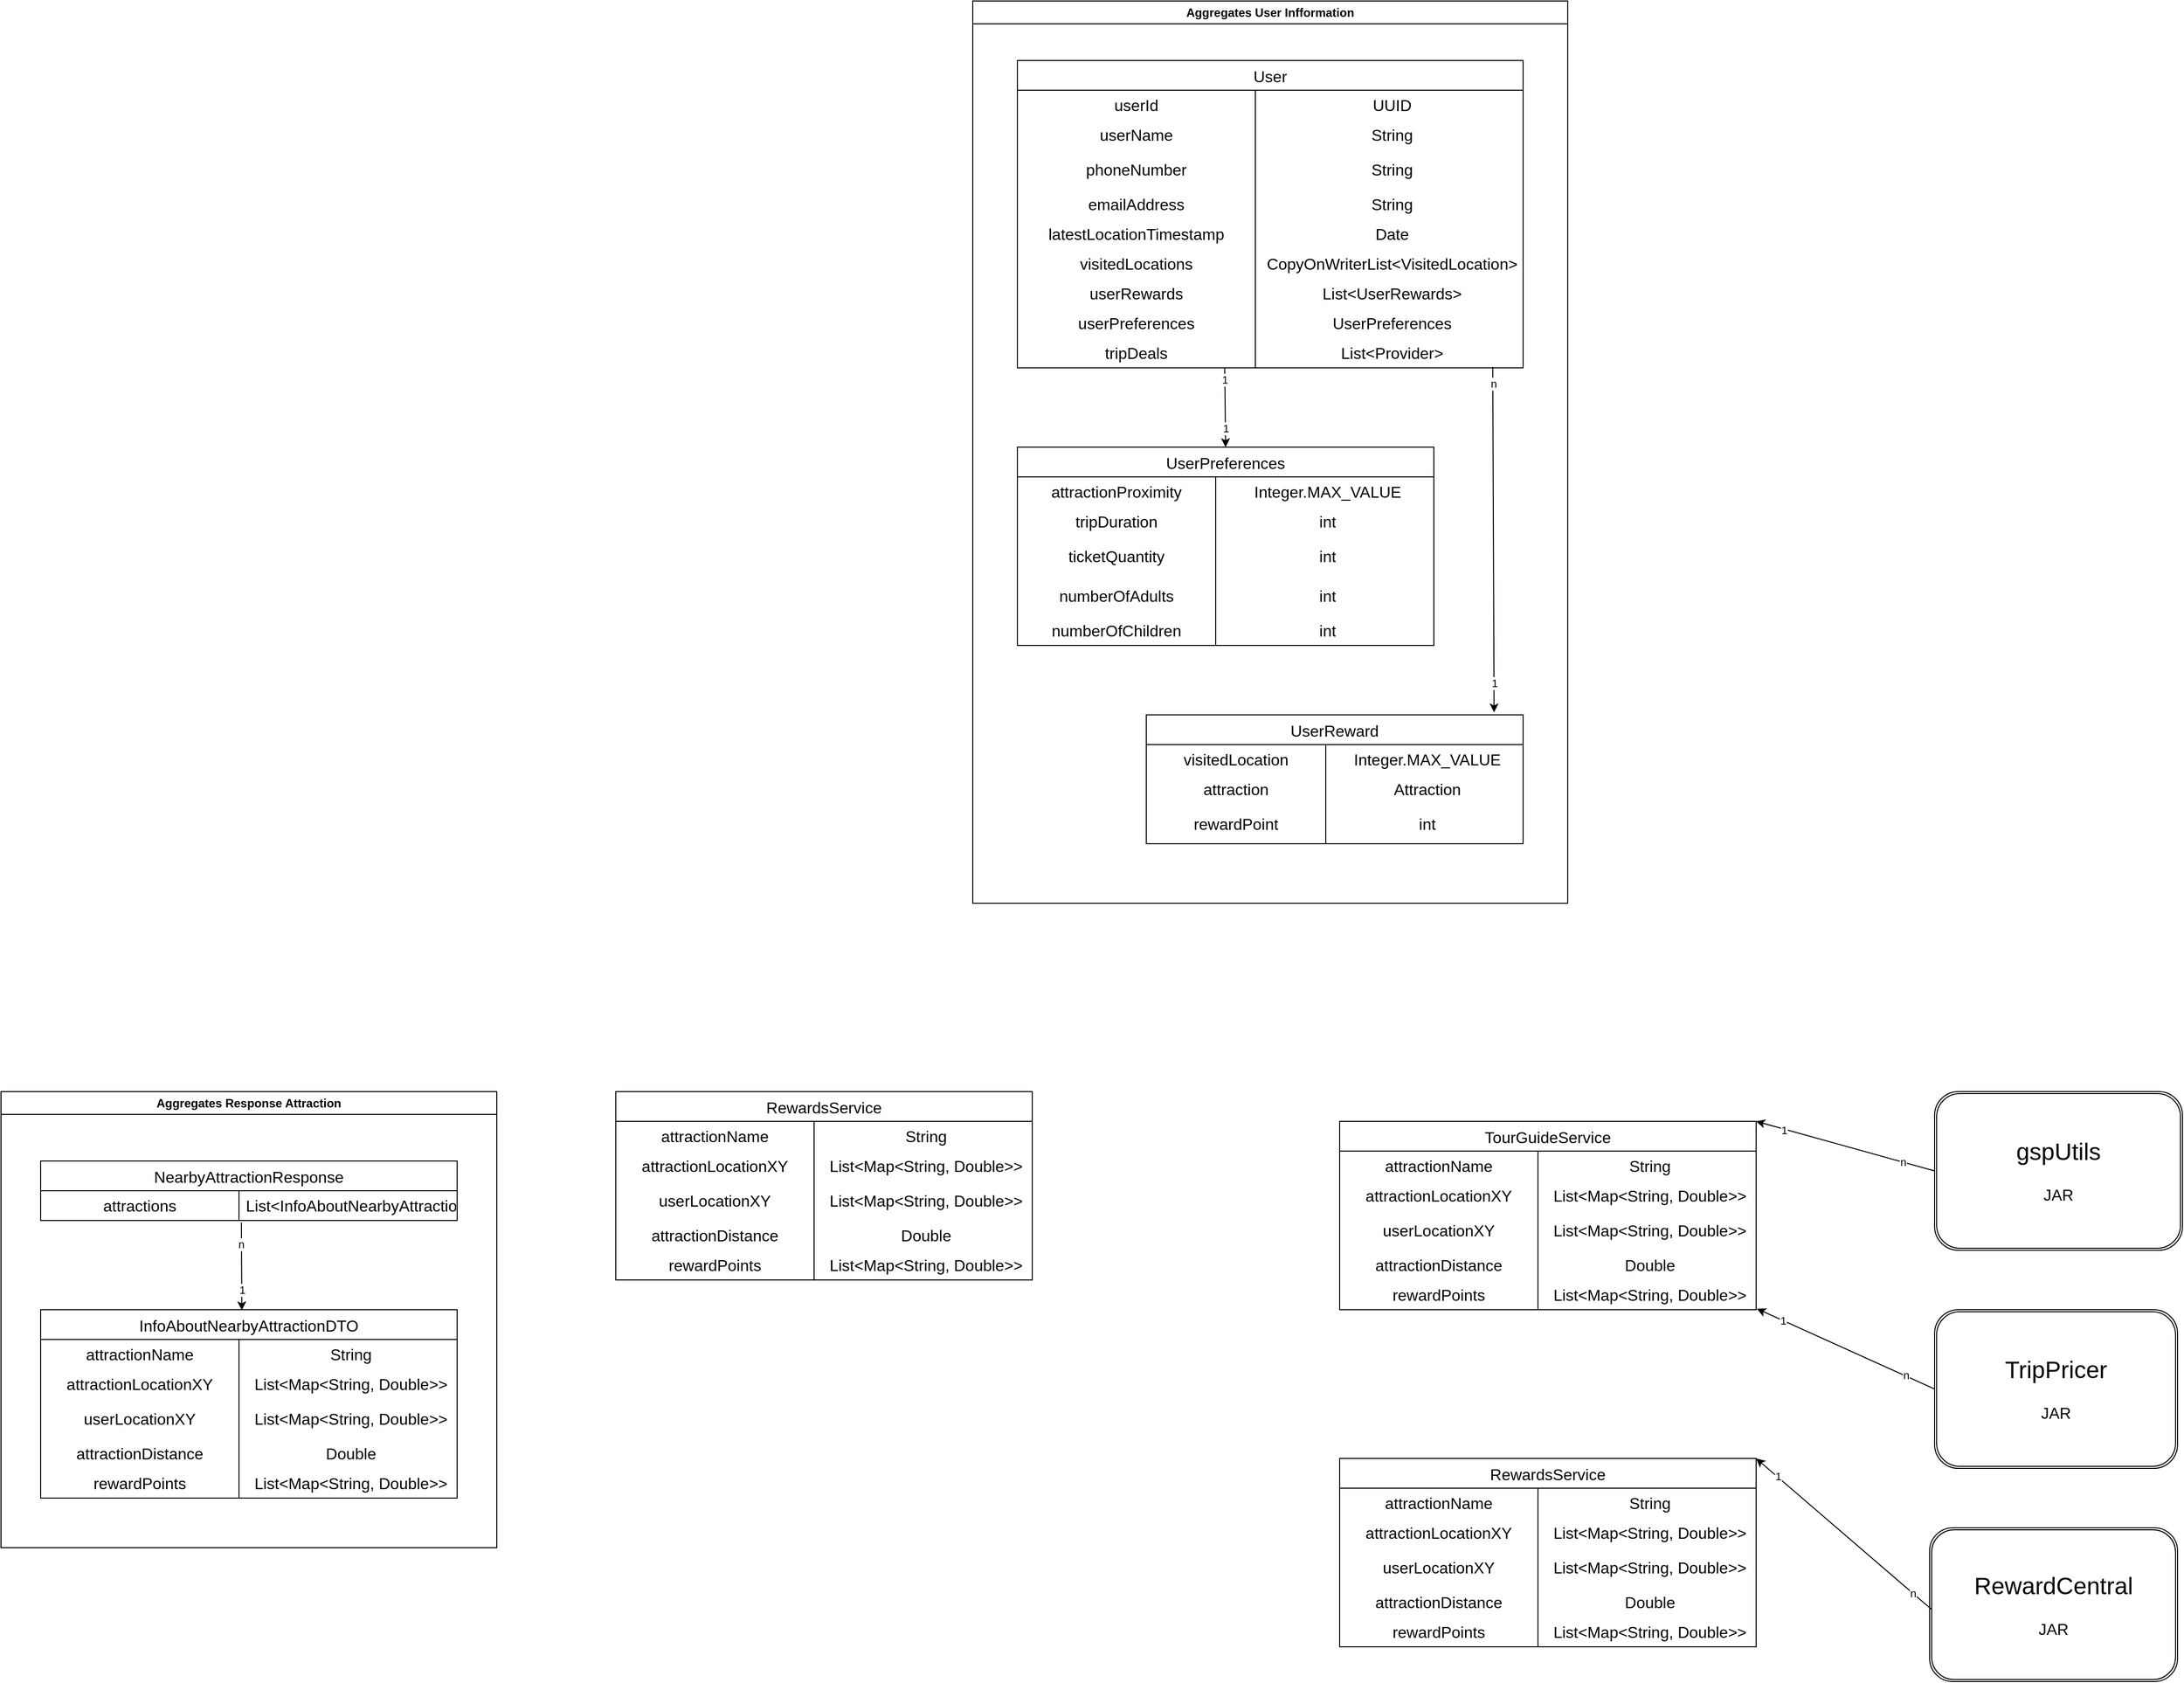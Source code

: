 <mxfile version="24.7.7">
  <diagram id="C5RBs43oDa-KdzZeNtuy" name="Page-1">
    <mxGraphModel dx="4522" dy="2713" grid="1" gridSize="10" guides="1" tooltips="1" connect="1" arrows="1" fold="1" page="1" pageScale="1" pageWidth="827" pageHeight="1169" math="0" shadow="0">
      <root>
        <mxCell id="WIyWlLk6GJQsqaUBKTNV-0" />
        <mxCell id="WIyWlLk6GJQsqaUBKTNV-1" parent="WIyWlLk6GJQsqaUBKTNV-0" />
        <mxCell id="QJFQcxRGC76zZ0UjXDR9-47" value="TourGuideService" style="shape=table;startSize=30;container=1;collapsible=0;childLayout=tableLayout;fixedRows=1;rowLines=0;fontStyle=0;strokeColor=default;fontSize=16;" vertex="1" parent="WIyWlLk6GJQsqaUBKTNV-1">
          <mxGeometry x="-120" y="480" width="420" height="190" as="geometry" />
        </mxCell>
        <mxCell id="QJFQcxRGC76zZ0UjXDR9-48" value="" style="shape=tableRow;horizontal=0;startSize=0;swimlaneHead=0;swimlaneBody=0;top=0;left=0;bottom=0;right=0;collapsible=0;dropTarget=0;fillColor=none;points=[[0,0.5],[1,0.5]];portConstraint=eastwest;strokeColor=inherit;fontSize=16;" vertex="1" parent="QJFQcxRGC76zZ0UjXDR9-47">
          <mxGeometry y="30" width="420" height="30" as="geometry" />
        </mxCell>
        <mxCell id="QJFQcxRGC76zZ0UjXDR9-49" value="attractionName" style="shape=partialRectangle;html=1;whiteSpace=wrap;connectable=0;fillColor=none;top=0;left=0;bottom=0;right=0;overflow=hidden;pointerEvents=1;strokeColor=inherit;fontSize=16;" vertex="1" parent="QJFQcxRGC76zZ0UjXDR9-48">
          <mxGeometry width="200" height="30" as="geometry">
            <mxRectangle width="200" height="30" as="alternateBounds" />
          </mxGeometry>
        </mxCell>
        <mxCell id="QJFQcxRGC76zZ0UjXDR9-50" value="String" style="shape=partialRectangle;html=1;whiteSpace=wrap;connectable=0;fillColor=none;top=0;left=0;bottom=0;right=0;align=center;spacingLeft=6;overflow=hidden;strokeColor=inherit;fontSize=16;" vertex="1" parent="QJFQcxRGC76zZ0UjXDR9-48">
          <mxGeometry x="200" width="220" height="30" as="geometry">
            <mxRectangle width="220" height="30" as="alternateBounds" />
          </mxGeometry>
        </mxCell>
        <mxCell id="QJFQcxRGC76zZ0UjXDR9-51" value="" style="shape=tableRow;horizontal=0;startSize=0;swimlaneHead=0;swimlaneBody=0;top=0;left=0;bottom=0;right=0;collapsible=0;dropTarget=0;fillColor=none;points=[[0,0.5],[1,0.5]];portConstraint=eastwest;strokeColor=inherit;fontSize=16;" vertex="1" parent="QJFQcxRGC76zZ0UjXDR9-47">
          <mxGeometry y="60" width="420" height="30" as="geometry" />
        </mxCell>
        <mxCell id="QJFQcxRGC76zZ0UjXDR9-52" value="attractionLocationXY" style="shape=partialRectangle;html=1;whiteSpace=wrap;connectable=0;fillColor=none;top=0;left=0;bottom=0;right=0;overflow=hidden;strokeColor=inherit;fontSize=16;" vertex="1" parent="QJFQcxRGC76zZ0UjXDR9-51">
          <mxGeometry width="200" height="30" as="geometry">
            <mxRectangle width="200" height="30" as="alternateBounds" />
          </mxGeometry>
        </mxCell>
        <mxCell id="QJFQcxRGC76zZ0UjXDR9-53" value="List&amp;lt;Map&amp;lt;String, Double&amp;gt;&amp;gt;" style="shape=partialRectangle;html=1;whiteSpace=wrap;connectable=0;fillColor=none;top=0;left=0;bottom=0;right=0;align=center;spacingLeft=6;overflow=hidden;strokeColor=inherit;fontSize=16;" vertex="1" parent="QJFQcxRGC76zZ0UjXDR9-51">
          <mxGeometry x="200" width="220" height="30" as="geometry">
            <mxRectangle width="220" height="30" as="alternateBounds" />
          </mxGeometry>
        </mxCell>
        <mxCell id="QJFQcxRGC76zZ0UjXDR9-54" value="" style="shape=tableRow;horizontal=0;startSize=0;swimlaneHead=0;swimlaneBody=0;top=0;left=0;bottom=0;right=0;collapsible=0;dropTarget=0;fillColor=none;points=[[0,0.5],[1,0.5]];portConstraint=eastwest;strokeColor=inherit;fontSize=16;" vertex="1" parent="QJFQcxRGC76zZ0UjXDR9-47">
          <mxGeometry y="90" width="420" height="40" as="geometry" />
        </mxCell>
        <mxCell id="QJFQcxRGC76zZ0UjXDR9-55" value="userLocationXY" style="shape=partialRectangle;html=1;whiteSpace=wrap;connectable=0;fillColor=none;top=0;left=0;bottom=0;right=0;overflow=hidden;strokeColor=inherit;fontSize=16;" vertex="1" parent="QJFQcxRGC76zZ0UjXDR9-54">
          <mxGeometry width="200" height="40" as="geometry">
            <mxRectangle width="200" height="40" as="alternateBounds" />
          </mxGeometry>
        </mxCell>
        <mxCell id="QJFQcxRGC76zZ0UjXDR9-56" value="List&amp;lt;Map&amp;lt;String, Double&amp;gt;&amp;gt;" style="shape=partialRectangle;html=1;whiteSpace=wrap;connectable=0;fillColor=none;top=0;left=0;bottom=0;right=0;align=center;spacingLeft=6;overflow=hidden;strokeColor=inherit;fontSize=16;" vertex="1" parent="QJFQcxRGC76zZ0UjXDR9-54">
          <mxGeometry x="200" width="220" height="40" as="geometry">
            <mxRectangle width="220" height="40" as="alternateBounds" />
          </mxGeometry>
        </mxCell>
        <mxCell id="QJFQcxRGC76zZ0UjXDR9-57" value="" style="shape=tableRow;horizontal=0;startSize=0;swimlaneHead=0;swimlaneBody=0;top=0;left=0;bottom=0;right=0;collapsible=0;dropTarget=0;fillColor=none;points=[[0,0.5],[1,0.5]];portConstraint=eastwest;strokeColor=inherit;fontSize=16;" vertex="1" parent="QJFQcxRGC76zZ0UjXDR9-47">
          <mxGeometry y="130" width="420" height="30" as="geometry" />
        </mxCell>
        <mxCell id="QJFQcxRGC76zZ0UjXDR9-58" value="attractionDistance" style="shape=partialRectangle;html=1;whiteSpace=wrap;connectable=0;fillColor=none;top=0;left=0;bottom=0;right=0;overflow=hidden;strokeColor=inherit;fontSize=16;" vertex="1" parent="QJFQcxRGC76zZ0UjXDR9-57">
          <mxGeometry width="200" height="30" as="geometry">
            <mxRectangle width="200" height="30" as="alternateBounds" />
          </mxGeometry>
        </mxCell>
        <mxCell id="QJFQcxRGC76zZ0UjXDR9-59" value="Double" style="shape=partialRectangle;html=1;whiteSpace=wrap;connectable=0;fillColor=none;top=0;left=0;bottom=0;right=0;align=center;spacingLeft=6;overflow=hidden;strokeColor=inherit;fontSize=16;" vertex="1" parent="QJFQcxRGC76zZ0UjXDR9-57">
          <mxGeometry x="200" width="220" height="30" as="geometry">
            <mxRectangle width="220" height="30" as="alternateBounds" />
          </mxGeometry>
        </mxCell>
        <mxCell id="QJFQcxRGC76zZ0UjXDR9-60" value="" style="shape=tableRow;horizontal=0;startSize=0;swimlaneHead=0;swimlaneBody=0;top=0;left=0;bottom=0;right=0;collapsible=0;dropTarget=0;fillColor=none;points=[[0,0.5],[1,0.5]];portConstraint=eastwest;strokeColor=inherit;fontSize=16;" vertex="1" parent="QJFQcxRGC76zZ0UjXDR9-47">
          <mxGeometry y="160" width="420" height="30" as="geometry" />
        </mxCell>
        <mxCell id="QJFQcxRGC76zZ0UjXDR9-61" value="rewardPoints" style="shape=partialRectangle;html=1;whiteSpace=wrap;connectable=0;fillColor=none;top=0;left=0;bottom=0;right=0;overflow=hidden;strokeColor=inherit;fontSize=16;" vertex="1" parent="QJFQcxRGC76zZ0UjXDR9-60">
          <mxGeometry width="200" height="30" as="geometry">
            <mxRectangle width="200" height="30" as="alternateBounds" />
          </mxGeometry>
        </mxCell>
        <mxCell id="QJFQcxRGC76zZ0UjXDR9-62" value="List&amp;lt;Map&amp;lt;String, Double&amp;gt;&amp;gt;" style="shape=partialRectangle;html=1;whiteSpace=wrap;connectable=0;fillColor=none;top=0;left=0;bottom=0;right=0;align=center;spacingLeft=6;overflow=hidden;strokeColor=inherit;fontSize=16;" vertex="1" parent="QJFQcxRGC76zZ0UjXDR9-60">
          <mxGeometry x="200" width="220" height="30" as="geometry">
            <mxRectangle width="220" height="30" as="alternateBounds" />
          </mxGeometry>
        </mxCell>
        <mxCell id="QJFQcxRGC76zZ0UjXDR9-117" value="&lt;font style=&quot;font-size: 24px;&quot;&gt;gspUtils&lt;/font&gt;&lt;div&gt;&lt;font size=&quot;3&quot;&gt;&lt;br&gt;&lt;/font&gt;&lt;/div&gt;&lt;div&gt;&lt;font size=&quot;3&quot;&gt;JAR&lt;/font&gt;&lt;/div&gt;" style="shape=ext;double=1;rounded=1;whiteSpace=wrap;html=1;" vertex="1" parent="WIyWlLk6GJQsqaUBKTNV-1">
          <mxGeometry x="480" y="450" width="250" height="160" as="geometry" />
        </mxCell>
        <mxCell id="QJFQcxRGC76zZ0UjXDR9-118" value="&lt;font style=&quot;font-size: 24px;&quot;&gt;RewardCentral&lt;/font&gt;&lt;div&gt;&lt;font size=&quot;3&quot;&gt;&lt;br&gt;&lt;/font&gt;&lt;/div&gt;&lt;div&gt;&lt;font size=&quot;3&quot;&gt;JAR&lt;/font&gt;&lt;/div&gt;" style="shape=ext;double=1;rounded=1;whiteSpace=wrap;html=1;" vertex="1" parent="WIyWlLk6GJQsqaUBKTNV-1">
          <mxGeometry x="475" y="890" width="250" height="155" as="geometry" />
        </mxCell>
        <mxCell id="QJFQcxRGC76zZ0UjXDR9-119" value="&lt;font style=&quot;font-size: 24px;&quot;&gt;TripPricer&lt;/font&gt;&lt;div&gt;&lt;font size=&quot;3&quot;&gt;&lt;br&gt;&lt;/font&gt;&lt;/div&gt;&lt;div&gt;&lt;font size=&quot;3&quot;&gt;JAR&lt;/font&gt;&lt;/div&gt;" style="shape=ext;double=1;rounded=1;whiteSpace=wrap;html=1;" vertex="1" parent="WIyWlLk6GJQsqaUBKTNV-1">
          <mxGeometry x="480" y="670" width="245" height="160" as="geometry" />
        </mxCell>
        <mxCell id="QJFQcxRGC76zZ0UjXDR9-120" value="RewardsService" style="shape=table;startSize=30;container=1;collapsible=0;childLayout=tableLayout;fixedRows=1;rowLines=0;fontStyle=0;strokeColor=default;fontSize=16;" vertex="1" parent="WIyWlLk6GJQsqaUBKTNV-1">
          <mxGeometry x="-120" y="820" width="420" height="190" as="geometry" />
        </mxCell>
        <mxCell id="QJFQcxRGC76zZ0UjXDR9-121" value="" style="shape=tableRow;horizontal=0;startSize=0;swimlaneHead=0;swimlaneBody=0;top=0;left=0;bottom=0;right=0;collapsible=0;dropTarget=0;fillColor=none;points=[[0,0.5],[1,0.5]];portConstraint=eastwest;strokeColor=inherit;fontSize=16;" vertex="1" parent="QJFQcxRGC76zZ0UjXDR9-120">
          <mxGeometry y="30" width="420" height="30" as="geometry" />
        </mxCell>
        <mxCell id="QJFQcxRGC76zZ0UjXDR9-122" value="attractionName" style="shape=partialRectangle;html=1;whiteSpace=wrap;connectable=0;fillColor=none;top=0;left=0;bottom=0;right=0;overflow=hidden;pointerEvents=1;strokeColor=inherit;fontSize=16;" vertex="1" parent="QJFQcxRGC76zZ0UjXDR9-121">
          <mxGeometry width="200" height="30" as="geometry">
            <mxRectangle width="200" height="30" as="alternateBounds" />
          </mxGeometry>
        </mxCell>
        <mxCell id="QJFQcxRGC76zZ0UjXDR9-123" value="String" style="shape=partialRectangle;html=1;whiteSpace=wrap;connectable=0;fillColor=none;top=0;left=0;bottom=0;right=0;align=center;spacingLeft=6;overflow=hidden;strokeColor=inherit;fontSize=16;" vertex="1" parent="QJFQcxRGC76zZ0UjXDR9-121">
          <mxGeometry x="200" width="220" height="30" as="geometry">
            <mxRectangle width="220" height="30" as="alternateBounds" />
          </mxGeometry>
        </mxCell>
        <mxCell id="QJFQcxRGC76zZ0UjXDR9-124" value="" style="shape=tableRow;horizontal=0;startSize=0;swimlaneHead=0;swimlaneBody=0;top=0;left=0;bottom=0;right=0;collapsible=0;dropTarget=0;fillColor=none;points=[[0,0.5],[1,0.5]];portConstraint=eastwest;strokeColor=inherit;fontSize=16;" vertex="1" parent="QJFQcxRGC76zZ0UjXDR9-120">
          <mxGeometry y="60" width="420" height="30" as="geometry" />
        </mxCell>
        <mxCell id="QJFQcxRGC76zZ0UjXDR9-125" value="attractionLocationXY" style="shape=partialRectangle;html=1;whiteSpace=wrap;connectable=0;fillColor=none;top=0;left=0;bottom=0;right=0;overflow=hidden;strokeColor=inherit;fontSize=16;" vertex="1" parent="QJFQcxRGC76zZ0UjXDR9-124">
          <mxGeometry width="200" height="30" as="geometry">
            <mxRectangle width="200" height="30" as="alternateBounds" />
          </mxGeometry>
        </mxCell>
        <mxCell id="QJFQcxRGC76zZ0UjXDR9-126" value="List&amp;lt;Map&amp;lt;String, Double&amp;gt;&amp;gt;" style="shape=partialRectangle;html=1;whiteSpace=wrap;connectable=0;fillColor=none;top=0;left=0;bottom=0;right=0;align=center;spacingLeft=6;overflow=hidden;strokeColor=inherit;fontSize=16;" vertex="1" parent="QJFQcxRGC76zZ0UjXDR9-124">
          <mxGeometry x="200" width="220" height="30" as="geometry">
            <mxRectangle width="220" height="30" as="alternateBounds" />
          </mxGeometry>
        </mxCell>
        <mxCell id="QJFQcxRGC76zZ0UjXDR9-127" value="" style="shape=tableRow;horizontal=0;startSize=0;swimlaneHead=0;swimlaneBody=0;top=0;left=0;bottom=0;right=0;collapsible=0;dropTarget=0;fillColor=none;points=[[0,0.5],[1,0.5]];portConstraint=eastwest;strokeColor=inherit;fontSize=16;" vertex="1" parent="QJFQcxRGC76zZ0UjXDR9-120">
          <mxGeometry y="90" width="420" height="40" as="geometry" />
        </mxCell>
        <mxCell id="QJFQcxRGC76zZ0UjXDR9-128" value="userLocationXY" style="shape=partialRectangle;html=1;whiteSpace=wrap;connectable=0;fillColor=none;top=0;left=0;bottom=0;right=0;overflow=hidden;strokeColor=inherit;fontSize=16;" vertex="1" parent="QJFQcxRGC76zZ0UjXDR9-127">
          <mxGeometry width="200" height="40" as="geometry">
            <mxRectangle width="200" height="40" as="alternateBounds" />
          </mxGeometry>
        </mxCell>
        <mxCell id="QJFQcxRGC76zZ0UjXDR9-129" value="List&amp;lt;Map&amp;lt;String, Double&amp;gt;&amp;gt;" style="shape=partialRectangle;html=1;whiteSpace=wrap;connectable=0;fillColor=none;top=0;left=0;bottom=0;right=0;align=center;spacingLeft=6;overflow=hidden;strokeColor=inherit;fontSize=16;" vertex="1" parent="QJFQcxRGC76zZ0UjXDR9-127">
          <mxGeometry x="200" width="220" height="40" as="geometry">
            <mxRectangle width="220" height="40" as="alternateBounds" />
          </mxGeometry>
        </mxCell>
        <mxCell id="QJFQcxRGC76zZ0UjXDR9-130" value="" style="shape=tableRow;horizontal=0;startSize=0;swimlaneHead=0;swimlaneBody=0;top=0;left=0;bottom=0;right=0;collapsible=0;dropTarget=0;fillColor=none;points=[[0,0.5],[1,0.5]];portConstraint=eastwest;strokeColor=inherit;fontSize=16;" vertex="1" parent="QJFQcxRGC76zZ0UjXDR9-120">
          <mxGeometry y="130" width="420" height="30" as="geometry" />
        </mxCell>
        <mxCell id="QJFQcxRGC76zZ0UjXDR9-131" value="attractionDistance" style="shape=partialRectangle;html=1;whiteSpace=wrap;connectable=0;fillColor=none;top=0;left=0;bottom=0;right=0;overflow=hidden;strokeColor=inherit;fontSize=16;" vertex="1" parent="QJFQcxRGC76zZ0UjXDR9-130">
          <mxGeometry width="200" height="30" as="geometry">
            <mxRectangle width="200" height="30" as="alternateBounds" />
          </mxGeometry>
        </mxCell>
        <mxCell id="QJFQcxRGC76zZ0UjXDR9-132" value="Double" style="shape=partialRectangle;html=1;whiteSpace=wrap;connectable=0;fillColor=none;top=0;left=0;bottom=0;right=0;align=center;spacingLeft=6;overflow=hidden;strokeColor=inherit;fontSize=16;" vertex="1" parent="QJFQcxRGC76zZ0UjXDR9-130">
          <mxGeometry x="200" width="220" height="30" as="geometry">
            <mxRectangle width="220" height="30" as="alternateBounds" />
          </mxGeometry>
        </mxCell>
        <mxCell id="QJFQcxRGC76zZ0UjXDR9-133" value="" style="shape=tableRow;horizontal=0;startSize=0;swimlaneHead=0;swimlaneBody=0;top=0;left=0;bottom=0;right=0;collapsible=0;dropTarget=0;fillColor=none;points=[[0,0.5],[1,0.5]];portConstraint=eastwest;strokeColor=inherit;fontSize=16;" vertex="1" parent="QJFQcxRGC76zZ0UjXDR9-120">
          <mxGeometry y="160" width="420" height="30" as="geometry" />
        </mxCell>
        <mxCell id="QJFQcxRGC76zZ0UjXDR9-134" value="rewardPoints" style="shape=partialRectangle;html=1;whiteSpace=wrap;connectable=0;fillColor=none;top=0;left=0;bottom=0;right=0;overflow=hidden;strokeColor=inherit;fontSize=16;" vertex="1" parent="QJFQcxRGC76zZ0UjXDR9-133">
          <mxGeometry width="200" height="30" as="geometry">
            <mxRectangle width="200" height="30" as="alternateBounds" />
          </mxGeometry>
        </mxCell>
        <mxCell id="QJFQcxRGC76zZ0UjXDR9-135" value="List&amp;lt;Map&amp;lt;String, Double&amp;gt;&amp;gt;" style="shape=partialRectangle;html=1;whiteSpace=wrap;connectable=0;fillColor=none;top=0;left=0;bottom=0;right=0;align=center;spacingLeft=6;overflow=hidden;strokeColor=inherit;fontSize=16;" vertex="1" parent="QJFQcxRGC76zZ0UjXDR9-133">
          <mxGeometry x="200" width="220" height="30" as="geometry">
            <mxRectangle width="220" height="30" as="alternateBounds" />
          </mxGeometry>
        </mxCell>
        <mxCell id="QJFQcxRGC76zZ0UjXDR9-139" value="" style="group;movable=1;resizable=1;rotatable=1;deletable=1;editable=1;locked=0;connectable=1;" vertex="1" connectable="0" parent="WIyWlLk6GJQsqaUBKTNV-1">
          <mxGeometry x="-1470" y="450" width="500" height="460" as="geometry" />
        </mxCell>
        <mxCell id="QJFQcxRGC76zZ0UjXDR9-5" value="InfoAboutNearbyAttractionDTO" style="shape=table;startSize=30;container=1;collapsible=0;childLayout=tableLayout;fixedRows=1;rowLines=0;fontStyle=0;strokeColor=default;fontSize=16;" vertex="1" parent="QJFQcxRGC76zZ0UjXDR9-139">
          <mxGeometry x="40" y="220" width="420" height="190" as="geometry" />
        </mxCell>
        <mxCell id="QJFQcxRGC76zZ0UjXDR9-6" value="" style="shape=tableRow;horizontal=0;startSize=0;swimlaneHead=0;swimlaneBody=0;top=0;left=0;bottom=0;right=0;collapsible=0;dropTarget=0;fillColor=none;points=[[0,0.5],[1,0.5]];portConstraint=eastwest;strokeColor=inherit;fontSize=16;" vertex="1" parent="QJFQcxRGC76zZ0UjXDR9-5">
          <mxGeometry y="30" width="420" height="30" as="geometry" />
        </mxCell>
        <mxCell id="QJFQcxRGC76zZ0UjXDR9-7" value="attractionName" style="shape=partialRectangle;html=1;whiteSpace=wrap;connectable=0;fillColor=none;top=0;left=0;bottom=0;right=0;overflow=hidden;pointerEvents=1;strokeColor=inherit;fontSize=16;" vertex="1" parent="QJFQcxRGC76zZ0UjXDR9-6">
          <mxGeometry width="200" height="30" as="geometry">
            <mxRectangle width="200" height="30" as="alternateBounds" />
          </mxGeometry>
        </mxCell>
        <mxCell id="QJFQcxRGC76zZ0UjXDR9-8" value="String" style="shape=partialRectangle;html=1;whiteSpace=wrap;connectable=0;fillColor=none;top=0;left=0;bottom=0;right=0;align=center;spacingLeft=6;overflow=hidden;strokeColor=inherit;fontSize=16;" vertex="1" parent="QJFQcxRGC76zZ0UjXDR9-6">
          <mxGeometry x="200" width="220" height="30" as="geometry">
            <mxRectangle width="220" height="30" as="alternateBounds" />
          </mxGeometry>
        </mxCell>
        <mxCell id="QJFQcxRGC76zZ0UjXDR9-9" value="" style="shape=tableRow;horizontal=0;startSize=0;swimlaneHead=0;swimlaneBody=0;top=0;left=0;bottom=0;right=0;collapsible=0;dropTarget=0;fillColor=none;points=[[0,0.5],[1,0.5]];portConstraint=eastwest;strokeColor=inherit;fontSize=16;" vertex="1" parent="QJFQcxRGC76zZ0UjXDR9-5">
          <mxGeometry y="60" width="420" height="30" as="geometry" />
        </mxCell>
        <mxCell id="QJFQcxRGC76zZ0UjXDR9-10" value="attractionLocationXY" style="shape=partialRectangle;html=1;whiteSpace=wrap;connectable=0;fillColor=none;top=0;left=0;bottom=0;right=0;overflow=hidden;strokeColor=inherit;fontSize=16;" vertex="1" parent="QJFQcxRGC76zZ0UjXDR9-9">
          <mxGeometry width="200" height="30" as="geometry">
            <mxRectangle width="200" height="30" as="alternateBounds" />
          </mxGeometry>
        </mxCell>
        <mxCell id="QJFQcxRGC76zZ0UjXDR9-11" value="List&amp;lt;Map&amp;lt;String, Double&amp;gt;&amp;gt;" style="shape=partialRectangle;html=1;whiteSpace=wrap;connectable=0;fillColor=none;top=0;left=0;bottom=0;right=0;align=center;spacingLeft=6;overflow=hidden;strokeColor=inherit;fontSize=16;" vertex="1" parent="QJFQcxRGC76zZ0UjXDR9-9">
          <mxGeometry x="200" width="220" height="30" as="geometry">
            <mxRectangle width="220" height="30" as="alternateBounds" />
          </mxGeometry>
        </mxCell>
        <mxCell id="QJFQcxRGC76zZ0UjXDR9-12" value="" style="shape=tableRow;horizontal=0;startSize=0;swimlaneHead=0;swimlaneBody=0;top=0;left=0;bottom=0;right=0;collapsible=0;dropTarget=0;fillColor=none;points=[[0,0.5],[1,0.5]];portConstraint=eastwest;strokeColor=inherit;fontSize=16;" vertex="1" parent="QJFQcxRGC76zZ0UjXDR9-5">
          <mxGeometry y="90" width="420" height="40" as="geometry" />
        </mxCell>
        <mxCell id="QJFQcxRGC76zZ0UjXDR9-13" value="userLocationXY" style="shape=partialRectangle;html=1;whiteSpace=wrap;connectable=0;fillColor=none;top=0;left=0;bottom=0;right=0;overflow=hidden;strokeColor=inherit;fontSize=16;" vertex="1" parent="QJFQcxRGC76zZ0UjXDR9-12">
          <mxGeometry width="200" height="40" as="geometry">
            <mxRectangle width="200" height="40" as="alternateBounds" />
          </mxGeometry>
        </mxCell>
        <mxCell id="QJFQcxRGC76zZ0UjXDR9-14" value="List&amp;lt;Map&amp;lt;String, Double&amp;gt;&amp;gt;" style="shape=partialRectangle;html=1;whiteSpace=wrap;connectable=0;fillColor=none;top=0;left=0;bottom=0;right=0;align=center;spacingLeft=6;overflow=hidden;strokeColor=inherit;fontSize=16;" vertex="1" parent="QJFQcxRGC76zZ0UjXDR9-12">
          <mxGeometry x="200" width="220" height="40" as="geometry">
            <mxRectangle width="220" height="40" as="alternateBounds" />
          </mxGeometry>
        </mxCell>
        <mxCell id="QJFQcxRGC76zZ0UjXDR9-18" value="" style="shape=tableRow;horizontal=0;startSize=0;swimlaneHead=0;swimlaneBody=0;top=0;left=0;bottom=0;right=0;collapsible=0;dropTarget=0;fillColor=none;points=[[0,0.5],[1,0.5]];portConstraint=eastwest;strokeColor=inherit;fontSize=16;" vertex="1" parent="QJFQcxRGC76zZ0UjXDR9-5">
          <mxGeometry y="130" width="420" height="30" as="geometry" />
        </mxCell>
        <mxCell id="QJFQcxRGC76zZ0UjXDR9-19" value="attractionDistance" style="shape=partialRectangle;html=1;whiteSpace=wrap;connectable=0;fillColor=none;top=0;left=0;bottom=0;right=0;overflow=hidden;strokeColor=inherit;fontSize=16;" vertex="1" parent="QJFQcxRGC76zZ0UjXDR9-18">
          <mxGeometry width="200" height="30" as="geometry">
            <mxRectangle width="200" height="30" as="alternateBounds" />
          </mxGeometry>
        </mxCell>
        <mxCell id="QJFQcxRGC76zZ0UjXDR9-20" value="Double" style="shape=partialRectangle;html=1;whiteSpace=wrap;connectable=0;fillColor=none;top=0;left=0;bottom=0;right=0;align=center;spacingLeft=6;overflow=hidden;strokeColor=inherit;fontSize=16;" vertex="1" parent="QJFQcxRGC76zZ0UjXDR9-18">
          <mxGeometry x="200" width="220" height="30" as="geometry">
            <mxRectangle width="220" height="30" as="alternateBounds" />
          </mxGeometry>
        </mxCell>
        <mxCell id="QJFQcxRGC76zZ0UjXDR9-21" value="" style="shape=tableRow;horizontal=0;startSize=0;swimlaneHead=0;swimlaneBody=0;top=0;left=0;bottom=0;right=0;collapsible=0;dropTarget=0;fillColor=none;points=[[0,0.5],[1,0.5]];portConstraint=eastwest;strokeColor=inherit;fontSize=16;" vertex="1" parent="QJFQcxRGC76zZ0UjXDR9-5">
          <mxGeometry y="160" width="420" height="30" as="geometry" />
        </mxCell>
        <mxCell id="QJFQcxRGC76zZ0UjXDR9-22" value="rewardPoints" style="shape=partialRectangle;html=1;whiteSpace=wrap;connectable=0;fillColor=none;top=0;left=0;bottom=0;right=0;overflow=hidden;strokeColor=inherit;fontSize=16;" vertex="1" parent="QJFQcxRGC76zZ0UjXDR9-21">
          <mxGeometry width="200" height="30" as="geometry">
            <mxRectangle width="200" height="30" as="alternateBounds" />
          </mxGeometry>
        </mxCell>
        <mxCell id="QJFQcxRGC76zZ0UjXDR9-23" value="List&amp;lt;Map&amp;lt;String, Double&amp;gt;&amp;gt;" style="shape=partialRectangle;html=1;whiteSpace=wrap;connectable=0;fillColor=none;top=0;left=0;bottom=0;right=0;align=center;spacingLeft=6;overflow=hidden;strokeColor=inherit;fontSize=16;" vertex="1" parent="QJFQcxRGC76zZ0UjXDR9-21">
          <mxGeometry x="200" width="220" height="30" as="geometry">
            <mxRectangle width="220" height="30" as="alternateBounds" />
          </mxGeometry>
        </mxCell>
        <mxCell id="QJFQcxRGC76zZ0UjXDR9-24" value="NearbyAttractionResponse" style="shape=table;startSize=30;container=1;collapsible=0;childLayout=tableLayout;fixedRows=1;rowLines=0;fontStyle=0;strokeColor=default;fontSize=16;" vertex="1" parent="QJFQcxRGC76zZ0UjXDR9-139">
          <mxGeometry x="40" y="70" width="420" height="60" as="geometry" />
        </mxCell>
        <mxCell id="QJFQcxRGC76zZ0UjXDR9-25" value="" style="shape=tableRow;horizontal=0;startSize=0;swimlaneHead=0;swimlaneBody=0;top=0;left=0;bottom=0;right=0;collapsible=0;dropTarget=0;fillColor=none;points=[[0,0.5],[1,0.5]];portConstraint=eastwest;strokeColor=inherit;fontSize=16;" vertex="1" parent="QJFQcxRGC76zZ0UjXDR9-24">
          <mxGeometry y="30" width="420" height="30" as="geometry" />
        </mxCell>
        <mxCell id="QJFQcxRGC76zZ0UjXDR9-26" value="attractions" style="shape=partialRectangle;html=1;whiteSpace=wrap;connectable=0;fillColor=none;top=0;left=0;bottom=0;right=0;overflow=hidden;pointerEvents=1;strokeColor=inherit;fontSize=16;" vertex="1" parent="QJFQcxRGC76zZ0UjXDR9-25">
          <mxGeometry width="200" height="30" as="geometry">
            <mxRectangle width="200" height="30" as="alternateBounds" />
          </mxGeometry>
        </mxCell>
        <mxCell id="QJFQcxRGC76zZ0UjXDR9-27" value="List&amp;lt;InfoAboutNearbyAttractionDTO" style="shape=partialRectangle;html=1;whiteSpace=wrap;connectable=0;fillColor=none;top=0;left=0;bottom=0;right=0;align=center;spacingLeft=6;overflow=hidden;strokeColor=inherit;fontSize=16;" vertex="1" parent="QJFQcxRGC76zZ0UjXDR9-25">
          <mxGeometry x="200" width="220" height="30" as="geometry">
            <mxRectangle width="220" height="30" as="alternateBounds" />
          </mxGeometry>
        </mxCell>
        <mxCell id="QJFQcxRGC76zZ0UjXDR9-138" value="Aggregates Response Attraction" style="swimlane;whiteSpace=wrap;html=1;movable=1;resizable=1;rotatable=1;deletable=1;editable=1;locked=0;connectable=1;" vertex="1" parent="QJFQcxRGC76zZ0UjXDR9-139">
          <mxGeometry width="500" height="460" as="geometry" />
        </mxCell>
        <mxCell id="QJFQcxRGC76zZ0UjXDR9-140" value="" style="endArrow=none;html=1;rounded=0;entryX=0.482;entryY=1.068;entryDx=0;entryDy=0;entryPerimeter=0;exitX=0.483;exitY=0.003;exitDx=0;exitDy=0;exitPerimeter=0;endFill=0;startArrow=classic;startFill=1;" edge="1" parent="QJFQcxRGC76zZ0UjXDR9-139" source="QJFQcxRGC76zZ0UjXDR9-5" target="QJFQcxRGC76zZ0UjXDR9-25">
          <mxGeometry width="50" height="50" relative="1" as="geometry">
            <mxPoint x="243" y="210" as="sourcePoint" />
            <mxPoint x="570" y="300" as="targetPoint" />
          </mxGeometry>
        </mxCell>
        <mxCell id="QJFQcxRGC76zZ0UjXDR9-141" value="1" style="edgeLabel;html=1;align=center;verticalAlign=middle;resizable=0;points=[];" vertex="1" connectable="0" parent="QJFQcxRGC76zZ0UjXDR9-140">
          <mxGeometry x="-0.626" relative="1" as="geometry">
            <mxPoint y="-4" as="offset" />
          </mxGeometry>
        </mxCell>
        <mxCell id="QJFQcxRGC76zZ0UjXDR9-142" value="n" style="edgeLabel;html=1;align=center;verticalAlign=middle;resizable=0;points=[];" vertex="1" connectable="0" parent="QJFQcxRGC76zZ0UjXDR9-140">
          <mxGeometry x="0.504" y="1" relative="1" as="geometry">
            <mxPoint as="offset" />
          </mxGeometry>
        </mxCell>
        <mxCell id="QJFQcxRGC76zZ0UjXDR9-234" value="" style="group" vertex="1" connectable="0" parent="WIyWlLk6GJQsqaUBKTNV-1">
          <mxGeometry x="-490" y="-650" width="600" height="910" as="geometry" />
        </mxCell>
        <mxCell id="QJFQcxRGC76zZ0UjXDR9-144" value="User" style="shape=table;startSize=30;container=1;collapsible=0;childLayout=tableLayout;fixedRows=1;rowLines=0;fontStyle=0;strokeColor=default;fontSize=16;" vertex="1" parent="QJFQcxRGC76zZ0UjXDR9-234">
          <mxGeometry x="45" y="60" width="510" height="310" as="geometry" />
        </mxCell>
        <mxCell id="QJFQcxRGC76zZ0UjXDR9-145" value="" style="shape=tableRow;horizontal=0;startSize=0;swimlaneHead=0;swimlaneBody=0;top=0;left=0;bottom=0;right=0;collapsible=0;dropTarget=0;fillColor=none;points=[[0,0.5],[1,0.5]];portConstraint=eastwest;strokeColor=inherit;fontSize=16;" vertex="1" parent="QJFQcxRGC76zZ0UjXDR9-144">
          <mxGeometry y="30" width="510" height="30" as="geometry" />
        </mxCell>
        <mxCell id="QJFQcxRGC76zZ0UjXDR9-146" value="userId" style="shape=partialRectangle;html=1;whiteSpace=wrap;connectable=0;fillColor=none;top=0;left=0;bottom=0;right=0;overflow=hidden;pointerEvents=1;strokeColor=inherit;fontSize=16;" vertex="1" parent="QJFQcxRGC76zZ0UjXDR9-145">
          <mxGeometry width="240" height="30" as="geometry">
            <mxRectangle width="240" height="30" as="alternateBounds" />
          </mxGeometry>
        </mxCell>
        <mxCell id="QJFQcxRGC76zZ0UjXDR9-147" value="UUID" style="shape=partialRectangle;html=1;whiteSpace=wrap;connectable=0;fillColor=none;top=0;left=0;bottom=0;right=0;align=center;spacingLeft=6;overflow=hidden;strokeColor=inherit;fontSize=16;" vertex="1" parent="QJFQcxRGC76zZ0UjXDR9-145">
          <mxGeometry x="240" width="270" height="30" as="geometry">
            <mxRectangle width="270" height="30" as="alternateBounds" />
          </mxGeometry>
        </mxCell>
        <mxCell id="QJFQcxRGC76zZ0UjXDR9-148" value="" style="shape=tableRow;horizontal=0;startSize=0;swimlaneHead=0;swimlaneBody=0;top=0;left=0;bottom=0;right=0;collapsible=0;dropTarget=0;fillColor=none;points=[[0,0.5],[1,0.5]];portConstraint=eastwest;strokeColor=inherit;fontSize=16;" vertex="1" parent="QJFQcxRGC76zZ0UjXDR9-144">
          <mxGeometry y="60" width="510" height="30" as="geometry" />
        </mxCell>
        <mxCell id="QJFQcxRGC76zZ0UjXDR9-149" value="userName" style="shape=partialRectangle;html=1;whiteSpace=wrap;connectable=0;fillColor=none;top=0;left=0;bottom=0;right=0;overflow=hidden;strokeColor=inherit;fontSize=16;" vertex="1" parent="QJFQcxRGC76zZ0UjXDR9-148">
          <mxGeometry width="240" height="30" as="geometry">
            <mxRectangle width="240" height="30" as="alternateBounds" />
          </mxGeometry>
        </mxCell>
        <mxCell id="QJFQcxRGC76zZ0UjXDR9-150" value="String" style="shape=partialRectangle;html=1;whiteSpace=wrap;connectable=0;fillColor=none;top=0;left=0;bottom=0;right=0;align=center;spacingLeft=6;overflow=hidden;strokeColor=inherit;fontSize=16;" vertex="1" parent="QJFQcxRGC76zZ0UjXDR9-148">
          <mxGeometry x="240" width="270" height="30" as="geometry">
            <mxRectangle width="270" height="30" as="alternateBounds" />
          </mxGeometry>
        </mxCell>
        <mxCell id="QJFQcxRGC76zZ0UjXDR9-151" value="" style="shape=tableRow;horizontal=0;startSize=0;swimlaneHead=0;swimlaneBody=0;top=0;left=0;bottom=0;right=0;collapsible=0;dropTarget=0;fillColor=none;points=[[0,0.5],[1,0.5]];portConstraint=eastwest;strokeColor=inherit;fontSize=16;" vertex="1" parent="QJFQcxRGC76zZ0UjXDR9-144">
          <mxGeometry y="90" width="510" height="40" as="geometry" />
        </mxCell>
        <mxCell id="QJFQcxRGC76zZ0UjXDR9-152" value="phoneNumber" style="shape=partialRectangle;html=1;whiteSpace=wrap;connectable=0;fillColor=none;top=0;left=0;bottom=0;right=0;overflow=hidden;strokeColor=inherit;fontSize=16;" vertex="1" parent="QJFQcxRGC76zZ0UjXDR9-151">
          <mxGeometry width="240" height="40" as="geometry">
            <mxRectangle width="240" height="40" as="alternateBounds" />
          </mxGeometry>
        </mxCell>
        <mxCell id="QJFQcxRGC76zZ0UjXDR9-153" value="String" style="shape=partialRectangle;html=1;whiteSpace=wrap;connectable=0;fillColor=none;top=0;left=0;bottom=0;right=0;align=center;spacingLeft=6;overflow=hidden;strokeColor=inherit;fontSize=16;" vertex="1" parent="QJFQcxRGC76zZ0UjXDR9-151">
          <mxGeometry x="240" width="270" height="40" as="geometry">
            <mxRectangle width="270" height="40" as="alternateBounds" />
          </mxGeometry>
        </mxCell>
        <mxCell id="QJFQcxRGC76zZ0UjXDR9-154" value="" style="shape=tableRow;horizontal=0;startSize=0;swimlaneHead=0;swimlaneBody=0;top=0;left=0;bottom=0;right=0;collapsible=0;dropTarget=0;fillColor=none;points=[[0,0.5],[1,0.5]];portConstraint=eastwest;strokeColor=inherit;fontSize=16;" vertex="1" parent="QJFQcxRGC76zZ0UjXDR9-144">
          <mxGeometry y="130" width="510" height="30" as="geometry" />
        </mxCell>
        <mxCell id="QJFQcxRGC76zZ0UjXDR9-155" value="emailAddress" style="shape=partialRectangle;html=1;whiteSpace=wrap;connectable=0;fillColor=none;top=0;left=0;bottom=0;right=0;overflow=hidden;strokeColor=inherit;fontSize=16;" vertex="1" parent="QJFQcxRGC76zZ0UjXDR9-154">
          <mxGeometry width="240" height="30" as="geometry">
            <mxRectangle width="240" height="30" as="alternateBounds" />
          </mxGeometry>
        </mxCell>
        <mxCell id="QJFQcxRGC76zZ0UjXDR9-156" value="String" style="shape=partialRectangle;html=1;whiteSpace=wrap;connectable=0;fillColor=none;top=0;left=0;bottom=0;right=0;align=center;spacingLeft=6;overflow=hidden;strokeColor=inherit;fontSize=16;" vertex="1" parent="QJFQcxRGC76zZ0UjXDR9-154">
          <mxGeometry x="240" width="270" height="30" as="geometry">
            <mxRectangle width="270" height="30" as="alternateBounds" />
          </mxGeometry>
        </mxCell>
        <mxCell id="QJFQcxRGC76zZ0UjXDR9-157" value="" style="shape=tableRow;horizontal=0;startSize=0;swimlaneHead=0;swimlaneBody=0;top=0;left=0;bottom=0;right=0;collapsible=0;dropTarget=0;fillColor=none;points=[[0,0.5],[1,0.5]];portConstraint=eastwest;strokeColor=inherit;fontSize=16;" vertex="1" parent="QJFQcxRGC76zZ0UjXDR9-144">
          <mxGeometry y="160" width="510" height="30" as="geometry" />
        </mxCell>
        <mxCell id="QJFQcxRGC76zZ0UjXDR9-158" value="latestLocationTimestamp" style="shape=partialRectangle;html=1;whiteSpace=wrap;connectable=0;fillColor=none;top=0;left=0;bottom=0;right=0;overflow=hidden;strokeColor=inherit;fontSize=16;" vertex="1" parent="QJFQcxRGC76zZ0UjXDR9-157">
          <mxGeometry width="240" height="30" as="geometry">
            <mxRectangle width="240" height="30" as="alternateBounds" />
          </mxGeometry>
        </mxCell>
        <mxCell id="QJFQcxRGC76zZ0UjXDR9-159" value="Date" style="shape=partialRectangle;html=1;whiteSpace=wrap;connectable=0;fillColor=none;top=0;left=0;bottom=0;right=0;align=center;spacingLeft=6;overflow=hidden;strokeColor=inherit;fontSize=16;" vertex="1" parent="QJFQcxRGC76zZ0UjXDR9-157">
          <mxGeometry x="240" width="270" height="30" as="geometry">
            <mxRectangle width="270" height="30" as="alternateBounds" />
          </mxGeometry>
        </mxCell>
        <mxCell id="QJFQcxRGC76zZ0UjXDR9-166" value="" style="shape=tableRow;horizontal=0;startSize=0;swimlaneHead=0;swimlaneBody=0;top=0;left=0;bottom=0;right=0;collapsible=0;dropTarget=0;fillColor=none;points=[[0,0.5],[1,0.5]];portConstraint=eastwest;strokeColor=inherit;fontSize=16;" vertex="1" parent="QJFQcxRGC76zZ0UjXDR9-144">
          <mxGeometry y="190" width="510" height="30" as="geometry" />
        </mxCell>
        <mxCell id="QJFQcxRGC76zZ0UjXDR9-167" value="visitedLocations" style="shape=partialRectangle;html=1;whiteSpace=wrap;connectable=0;fillColor=none;top=0;left=0;bottom=0;right=0;overflow=hidden;strokeColor=inherit;fontSize=16;" vertex="1" parent="QJFQcxRGC76zZ0UjXDR9-166">
          <mxGeometry width="240" height="30" as="geometry">
            <mxRectangle width="240" height="30" as="alternateBounds" />
          </mxGeometry>
        </mxCell>
        <mxCell id="QJFQcxRGC76zZ0UjXDR9-168" value="CopyOnWriterList&amp;lt;VisitedLocation&amp;gt;" style="shape=partialRectangle;html=1;whiteSpace=wrap;connectable=0;fillColor=none;top=0;left=0;bottom=0;right=0;align=center;spacingLeft=6;overflow=hidden;strokeColor=inherit;fontSize=16;" vertex="1" parent="QJFQcxRGC76zZ0UjXDR9-166">
          <mxGeometry x="240" width="270" height="30" as="geometry">
            <mxRectangle width="270" height="30" as="alternateBounds" />
          </mxGeometry>
        </mxCell>
        <mxCell id="QJFQcxRGC76zZ0UjXDR9-169" value="" style="shape=tableRow;horizontal=0;startSize=0;swimlaneHead=0;swimlaneBody=0;top=0;left=0;bottom=0;right=0;collapsible=0;dropTarget=0;fillColor=none;points=[[0,0.5],[1,0.5]];portConstraint=eastwest;strokeColor=inherit;fontSize=16;" vertex="1" parent="QJFQcxRGC76zZ0UjXDR9-144">
          <mxGeometry y="220" width="510" height="30" as="geometry" />
        </mxCell>
        <mxCell id="QJFQcxRGC76zZ0UjXDR9-170" value="userRewards" style="shape=partialRectangle;html=1;whiteSpace=wrap;connectable=0;fillColor=none;top=0;left=0;bottom=0;right=0;overflow=hidden;strokeColor=inherit;fontSize=16;" vertex="1" parent="QJFQcxRGC76zZ0UjXDR9-169">
          <mxGeometry width="240" height="30" as="geometry">
            <mxRectangle width="240" height="30" as="alternateBounds" />
          </mxGeometry>
        </mxCell>
        <mxCell id="QJFQcxRGC76zZ0UjXDR9-171" value="List&amp;lt;UserRewards&amp;gt;" style="shape=partialRectangle;html=1;whiteSpace=wrap;connectable=0;fillColor=none;top=0;left=0;bottom=0;right=0;align=center;spacingLeft=6;overflow=hidden;strokeColor=inherit;fontSize=16;" vertex="1" parent="QJFQcxRGC76zZ0UjXDR9-169">
          <mxGeometry x="240" width="270" height="30" as="geometry">
            <mxRectangle width="270" height="30" as="alternateBounds" />
          </mxGeometry>
        </mxCell>
        <mxCell id="QJFQcxRGC76zZ0UjXDR9-172" value="" style="shape=tableRow;horizontal=0;startSize=0;swimlaneHead=0;swimlaneBody=0;top=0;left=0;bottom=0;right=0;collapsible=0;dropTarget=0;fillColor=none;points=[[0,0.5],[1,0.5]];portConstraint=eastwest;strokeColor=inherit;fontSize=16;" vertex="1" parent="QJFQcxRGC76zZ0UjXDR9-144">
          <mxGeometry y="250" width="510" height="30" as="geometry" />
        </mxCell>
        <mxCell id="QJFQcxRGC76zZ0UjXDR9-173" value="userPreferences" style="shape=partialRectangle;html=1;whiteSpace=wrap;connectable=0;fillColor=none;top=0;left=0;bottom=0;right=0;overflow=hidden;strokeColor=inherit;fontSize=16;" vertex="1" parent="QJFQcxRGC76zZ0UjXDR9-172">
          <mxGeometry width="240" height="30" as="geometry">
            <mxRectangle width="240" height="30" as="alternateBounds" />
          </mxGeometry>
        </mxCell>
        <mxCell id="QJFQcxRGC76zZ0UjXDR9-174" value="UserPreferences" style="shape=partialRectangle;html=1;whiteSpace=wrap;connectable=0;fillColor=none;top=0;left=0;bottom=0;right=0;align=center;spacingLeft=6;overflow=hidden;strokeColor=inherit;fontSize=16;" vertex="1" parent="QJFQcxRGC76zZ0UjXDR9-172">
          <mxGeometry x="240" width="270" height="30" as="geometry">
            <mxRectangle width="270" height="30" as="alternateBounds" />
          </mxGeometry>
        </mxCell>
        <mxCell id="QJFQcxRGC76zZ0UjXDR9-175" value="" style="shape=tableRow;horizontal=0;startSize=0;swimlaneHead=0;swimlaneBody=0;top=0;left=0;bottom=0;right=0;collapsible=0;dropTarget=0;fillColor=none;points=[[0,0.5],[1,0.5]];portConstraint=eastwest;strokeColor=inherit;fontSize=16;" vertex="1" parent="QJFQcxRGC76zZ0UjXDR9-144">
          <mxGeometry y="280" width="510" height="30" as="geometry" />
        </mxCell>
        <mxCell id="QJFQcxRGC76zZ0UjXDR9-176" value="tripDeals" style="shape=partialRectangle;html=1;whiteSpace=wrap;connectable=0;fillColor=none;top=0;left=0;bottom=0;right=0;overflow=hidden;strokeColor=inherit;fontSize=16;" vertex="1" parent="QJFQcxRGC76zZ0UjXDR9-175">
          <mxGeometry width="240" height="30" as="geometry">
            <mxRectangle width="240" height="30" as="alternateBounds" />
          </mxGeometry>
        </mxCell>
        <mxCell id="QJFQcxRGC76zZ0UjXDR9-177" value="List&amp;lt;Provider&amp;gt;" style="shape=partialRectangle;html=1;whiteSpace=wrap;connectable=0;fillColor=none;top=0;left=0;bottom=0;right=0;align=center;spacingLeft=6;overflow=hidden;strokeColor=inherit;fontSize=16;" vertex="1" parent="QJFQcxRGC76zZ0UjXDR9-175">
          <mxGeometry x="240" width="270" height="30" as="geometry">
            <mxRectangle width="270" height="30" as="alternateBounds" />
          </mxGeometry>
        </mxCell>
        <mxCell id="QJFQcxRGC76zZ0UjXDR9-210" value="Aggregates User Infformation" style="swimlane;whiteSpace=wrap;html=1;" vertex="1" parent="QJFQcxRGC76zZ0UjXDR9-234">
          <mxGeometry width="600" height="910" as="geometry" />
        </mxCell>
        <mxCell id="QJFQcxRGC76zZ0UjXDR9-178" value="UserPreferences" style="shape=table;startSize=30;container=1;collapsible=0;childLayout=tableLayout;fixedRows=1;rowLines=0;fontStyle=0;strokeColor=default;fontSize=16;" vertex="1" parent="QJFQcxRGC76zZ0UjXDR9-210">
          <mxGeometry x="45" y="450" width="420" height="200.0" as="geometry" />
        </mxCell>
        <mxCell id="QJFQcxRGC76zZ0UjXDR9-179" value="" style="shape=tableRow;horizontal=0;startSize=0;swimlaneHead=0;swimlaneBody=0;top=0;left=0;bottom=0;right=0;collapsible=0;dropTarget=0;fillColor=none;points=[[0,0.5],[1,0.5]];portConstraint=eastwest;strokeColor=inherit;fontSize=16;" vertex="1" parent="QJFQcxRGC76zZ0UjXDR9-178">
          <mxGeometry y="30" width="420" height="30" as="geometry" />
        </mxCell>
        <mxCell id="QJFQcxRGC76zZ0UjXDR9-180" value="attractionProximity" style="shape=partialRectangle;html=1;whiteSpace=wrap;connectable=0;fillColor=none;top=0;left=0;bottom=0;right=0;overflow=hidden;pointerEvents=1;strokeColor=inherit;fontSize=16;" vertex="1" parent="QJFQcxRGC76zZ0UjXDR9-179">
          <mxGeometry width="200" height="30" as="geometry">
            <mxRectangle width="200" height="30" as="alternateBounds" />
          </mxGeometry>
        </mxCell>
        <mxCell id="QJFQcxRGC76zZ0UjXDR9-181" value="Integer.MAX_VALUE" style="shape=partialRectangle;html=1;whiteSpace=wrap;connectable=0;fillColor=none;top=0;left=0;bottom=0;right=0;align=center;spacingLeft=6;overflow=hidden;strokeColor=inherit;fontSize=16;" vertex="1" parent="QJFQcxRGC76zZ0UjXDR9-179">
          <mxGeometry x="200" width="220" height="30" as="geometry">
            <mxRectangle width="220" height="30" as="alternateBounds" />
          </mxGeometry>
        </mxCell>
        <mxCell id="QJFQcxRGC76zZ0UjXDR9-182" value="" style="shape=tableRow;horizontal=0;startSize=0;swimlaneHead=0;swimlaneBody=0;top=0;left=0;bottom=0;right=0;collapsible=0;dropTarget=0;fillColor=none;points=[[0,0.5],[1,0.5]];portConstraint=eastwest;strokeColor=inherit;fontSize=16;" vertex="1" parent="QJFQcxRGC76zZ0UjXDR9-178">
          <mxGeometry y="60" width="420" height="30" as="geometry" />
        </mxCell>
        <mxCell id="QJFQcxRGC76zZ0UjXDR9-183" value="tripDuration" style="shape=partialRectangle;html=1;whiteSpace=wrap;connectable=0;fillColor=none;top=0;left=0;bottom=0;right=0;overflow=hidden;strokeColor=inherit;fontSize=16;" vertex="1" parent="QJFQcxRGC76zZ0UjXDR9-182">
          <mxGeometry width="200" height="30" as="geometry">
            <mxRectangle width="200" height="30" as="alternateBounds" />
          </mxGeometry>
        </mxCell>
        <mxCell id="QJFQcxRGC76zZ0UjXDR9-184" value="int" style="shape=partialRectangle;html=1;whiteSpace=wrap;connectable=0;fillColor=none;top=0;left=0;bottom=0;right=0;align=center;spacingLeft=6;overflow=hidden;strokeColor=inherit;fontSize=16;" vertex="1" parent="QJFQcxRGC76zZ0UjXDR9-182">
          <mxGeometry x="200" width="220" height="30" as="geometry">
            <mxRectangle width="220" height="30" as="alternateBounds" />
          </mxGeometry>
        </mxCell>
        <mxCell id="QJFQcxRGC76zZ0UjXDR9-185" value="" style="shape=tableRow;horizontal=0;startSize=0;swimlaneHead=0;swimlaneBody=0;top=0;left=0;bottom=0;right=0;collapsible=0;dropTarget=0;fillColor=none;points=[[0,0.5],[1,0.5]];portConstraint=eastwest;strokeColor=inherit;fontSize=16;" vertex="1" parent="QJFQcxRGC76zZ0UjXDR9-178">
          <mxGeometry y="90" width="420" height="40" as="geometry" />
        </mxCell>
        <mxCell id="QJFQcxRGC76zZ0UjXDR9-186" value="ticketQuantity" style="shape=partialRectangle;html=1;whiteSpace=wrap;connectable=0;fillColor=none;top=0;left=0;bottom=0;right=0;overflow=hidden;strokeColor=inherit;fontSize=16;" vertex="1" parent="QJFQcxRGC76zZ0UjXDR9-185">
          <mxGeometry width="200" height="40" as="geometry">
            <mxRectangle width="200" height="40" as="alternateBounds" />
          </mxGeometry>
        </mxCell>
        <mxCell id="QJFQcxRGC76zZ0UjXDR9-187" value="int" style="shape=partialRectangle;html=1;whiteSpace=wrap;connectable=0;fillColor=none;top=0;left=0;bottom=0;right=0;align=center;spacingLeft=6;overflow=hidden;strokeColor=inherit;fontSize=16;" vertex="1" parent="QJFQcxRGC76zZ0UjXDR9-185">
          <mxGeometry x="200" width="220" height="40" as="geometry">
            <mxRectangle width="220" height="40" as="alternateBounds" />
          </mxGeometry>
        </mxCell>
        <mxCell id="QJFQcxRGC76zZ0UjXDR9-188" value="" style="shape=tableRow;horizontal=0;startSize=0;swimlaneHead=0;swimlaneBody=0;top=0;left=0;bottom=0;right=0;collapsible=0;dropTarget=0;fillColor=none;points=[[0,0.5],[1,0.5]];portConstraint=eastwest;strokeColor=inherit;fontSize=16;" vertex="1" parent="QJFQcxRGC76zZ0UjXDR9-178">
          <mxGeometry y="130" width="420" height="40" as="geometry" />
        </mxCell>
        <mxCell id="QJFQcxRGC76zZ0UjXDR9-189" value="numberOfAdults" style="shape=partialRectangle;html=1;whiteSpace=wrap;connectable=0;fillColor=none;top=0;left=0;bottom=0;right=0;overflow=hidden;strokeColor=inherit;fontSize=16;" vertex="1" parent="QJFQcxRGC76zZ0UjXDR9-188">
          <mxGeometry width="200" height="40" as="geometry">
            <mxRectangle width="200" height="40" as="alternateBounds" />
          </mxGeometry>
        </mxCell>
        <mxCell id="QJFQcxRGC76zZ0UjXDR9-190" value="int" style="shape=partialRectangle;html=1;whiteSpace=wrap;connectable=0;fillColor=none;top=0;left=0;bottom=0;right=0;align=center;spacingLeft=6;overflow=hidden;strokeColor=inherit;fontSize=16;" vertex="1" parent="QJFQcxRGC76zZ0UjXDR9-188">
          <mxGeometry x="200" width="220" height="40" as="geometry">
            <mxRectangle width="220" height="40" as="alternateBounds" />
          </mxGeometry>
        </mxCell>
        <mxCell id="QJFQcxRGC76zZ0UjXDR9-191" value="" style="shape=tableRow;horizontal=0;startSize=0;swimlaneHead=0;swimlaneBody=0;top=0;left=0;bottom=0;right=0;collapsible=0;dropTarget=0;fillColor=none;points=[[0,0.5],[1,0.5]];portConstraint=eastwest;strokeColor=inherit;fontSize=16;" vertex="1" parent="QJFQcxRGC76zZ0UjXDR9-178">
          <mxGeometry y="170" width="420" height="30" as="geometry" />
        </mxCell>
        <mxCell id="QJFQcxRGC76zZ0UjXDR9-192" value="numberOfChildren" style="shape=partialRectangle;html=1;whiteSpace=wrap;connectable=0;fillColor=none;top=0;left=0;bottom=0;right=0;overflow=hidden;strokeColor=inherit;fontSize=16;" vertex="1" parent="QJFQcxRGC76zZ0UjXDR9-191">
          <mxGeometry width="200" height="30" as="geometry">
            <mxRectangle width="200" height="30" as="alternateBounds" />
          </mxGeometry>
        </mxCell>
        <mxCell id="QJFQcxRGC76zZ0UjXDR9-193" value="int" style="shape=partialRectangle;html=1;whiteSpace=wrap;connectable=0;fillColor=none;top=0;left=0;bottom=0;right=0;align=center;spacingLeft=6;overflow=hidden;strokeColor=inherit;fontSize=16;" vertex="1" parent="QJFQcxRGC76zZ0UjXDR9-191">
          <mxGeometry x="200" width="220" height="30" as="geometry">
            <mxRectangle width="220" height="30" as="alternateBounds" />
          </mxGeometry>
        </mxCell>
        <mxCell id="QJFQcxRGC76zZ0UjXDR9-194" value="UserReward" style="shape=table;startSize=30;container=1;collapsible=0;childLayout=tableLayout;fixedRows=1;rowLines=0;fontStyle=0;strokeColor=default;fontSize=16;" vertex="1" parent="QJFQcxRGC76zZ0UjXDR9-210">
          <mxGeometry x="175" y="720" width="380" height="130" as="geometry" />
        </mxCell>
        <mxCell id="QJFQcxRGC76zZ0UjXDR9-195" value="" style="shape=tableRow;horizontal=0;startSize=0;swimlaneHead=0;swimlaneBody=0;top=0;left=0;bottom=0;right=0;collapsible=0;dropTarget=0;fillColor=none;points=[[0,0.5],[1,0.5]];portConstraint=eastwest;strokeColor=inherit;fontSize=16;" vertex="1" parent="QJFQcxRGC76zZ0UjXDR9-194">
          <mxGeometry y="30" width="380" height="30" as="geometry" />
        </mxCell>
        <mxCell id="QJFQcxRGC76zZ0UjXDR9-196" value="visitedLocation" style="shape=partialRectangle;html=1;whiteSpace=wrap;connectable=0;fillColor=none;top=0;left=0;bottom=0;right=0;overflow=hidden;pointerEvents=1;strokeColor=inherit;fontSize=16;" vertex="1" parent="QJFQcxRGC76zZ0UjXDR9-195">
          <mxGeometry width="181" height="30" as="geometry">
            <mxRectangle width="181" height="30" as="alternateBounds" />
          </mxGeometry>
        </mxCell>
        <mxCell id="QJFQcxRGC76zZ0UjXDR9-197" value="Integer.MAX_VALUE" style="shape=partialRectangle;html=1;whiteSpace=wrap;connectable=0;fillColor=none;top=0;left=0;bottom=0;right=0;align=center;spacingLeft=6;overflow=hidden;strokeColor=inherit;fontSize=16;" vertex="1" parent="QJFQcxRGC76zZ0UjXDR9-195">
          <mxGeometry x="181" width="199" height="30" as="geometry">
            <mxRectangle width="199" height="30" as="alternateBounds" />
          </mxGeometry>
        </mxCell>
        <mxCell id="QJFQcxRGC76zZ0UjXDR9-198" value="" style="shape=tableRow;horizontal=0;startSize=0;swimlaneHead=0;swimlaneBody=0;top=0;left=0;bottom=0;right=0;collapsible=0;dropTarget=0;fillColor=none;points=[[0,0.5],[1,0.5]];portConstraint=eastwest;strokeColor=inherit;fontSize=16;" vertex="1" parent="QJFQcxRGC76zZ0UjXDR9-194">
          <mxGeometry y="60" width="380" height="30" as="geometry" />
        </mxCell>
        <mxCell id="QJFQcxRGC76zZ0UjXDR9-199" value="attraction" style="shape=partialRectangle;html=1;whiteSpace=wrap;connectable=0;fillColor=none;top=0;left=0;bottom=0;right=0;overflow=hidden;strokeColor=inherit;fontSize=16;" vertex="1" parent="QJFQcxRGC76zZ0UjXDR9-198">
          <mxGeometry width="181" height="30" as="geometry">
            <mxRectangle width="181" height="30" as="alternateBounds" />
          </mxGeometry>
        </mxCell>
        <mxCell id="QJFQcxRGC76zZ0UjXDR9-200" value="Attraction" style="shape=partialRectangle;html=1;whiteSpace=wrap;connectable=0;fillColor=none;top=0;left=0;bottom=0;right=0;align=center;spacingLeft=6;overflow=hidden;strokeColor=inherit;fontSize=16;" vertex="1" parent="QJFQcxRGC76zZ0UjXDR9-198">
          <mxGeometry x="181" width="199" height="30" as="geometry">
            <mxRectangle width="199" height="30" as="alternateBounds" />
          </mxGeometry>
        </mxCell>
        <mxCell id="QJFQcxRGC76zZ0UjXDR9-201" value="" style="shape=tableRow;horizontal=0;startSize=0;swimlaneHead=0;swimlaneBody=0;top=0;left=0;bottom=0;right=0;collapsible=0;dropTarget=0;fillColor=none;points=[[0,0.5],[1,0.5]];portConstraint=eastwest;strokeColor=inherit;fontSize=16;" vertex="1" parent="QJFQcxRGC76zZ0UjXDR9-194">
          <mxGeometry y="90" width="380" height="40" as="geometry" />
        </mxCell>
        <mxCell id="QJFQcxRGC76zZ0UjXDR9-202" value="rewardPoint" style="shape=partialRectangle;html=1;whiteSpace=wrap;connectable=0;fillColor=none;top=0;left=0;bottom=0;right=0;overflow=hidden;strokeColor=inherit;fontSize=16;" vertex="1" parent="QJFQcxRGC76zZ0UjXDR9-201">
          <mxGeometry width="181" height="40" as="geometry">
            <mxRectangle width="181" height="40" as="alternateBounds" />
          </mxGeometry>
        </mxCell>
        <mxCell id="QJFQcxRGC76zZ0UjXDR9-203" value="int" style="shape=partialRectangle;html=1;whiteSpace=wrap;connectable=0;fillColor=none;top=0;left=0;bottom=0;right=0;align=center;spacingLeft=6;overflow=hidden;strokeColor=inherit;fontSize=16;" vertex="1" parent="QJFQcxRGC76zZ0UjXDR9-201">
          <mxGeometry x="181" width="199" height="40" as="geometry">
            <mxRectangle width="199" height="40" as="alternateBounds" />
          </mxGeometry>
        </mxCell>
        <mxCell id="QJFQcxRGC76zZ0UjXDR9-211" value="" style="endArrow=classic;html=1;rounded=0;entryX=0.5;entryY=0;entryDx=0;entryDy=0;exitX=0.41;exitY=1.015;exitDx=0;exitDy=0;exitPerimeter=0;" edge="1" parent="QJFQcxRGC76zZ0UjXDR9-234" source="QJFQcxRGC76zZ0UjXDR9-175" target="QJFQcxRGC76zZ0UjXDR9-178">
          <mxGeometry width="50" height="50" relative="1" as="geometry">
            <mxPoint x="225" y="390" as="sourcePoint" />
            <mxPoint x="275" y="340" as="targetPoint" />
          </mxGeometry>
        </mxCell>
        <mxCell id="QJFQcxRGC76zZ0UjXDR9-212" value="1" style="edgeLabel;html=1;align=center;verticalAlign=middle;resizable=0;points=[];" vertex="1" connectable="0" parent="QJFQcxRGC76zZ0UjXDR9-211">
          <mxGeometry x="-0.721" relative="1" as="geometry">
            <mxPoint as="offset" />
          </mxGeometry>
        </mxCell>
        <mxCell id="QJFQcxRGC76zZ0UjXDR9-213" value="1" style="edgeLabel;html=1;align=center;verticalAlign=middle;resizable=0;points=[];" vertex="1" connectable="0" parent="QJFQcxRGC76zZ0UjXDR9-211">
          <mxGeometry x="0.524" relative="1" as="geometry">
            <mxPoint as="offset" />
          </mxGeometry>
        </mxCell>
        <mxCell id="QJFQcxRGC76zZ0UjXDR9-214" value="" style="endArrow=classic;html=1;rounded=0;exitX=0.94;exitY=0.965;exitDx=0;exitDy=0;exitPerimeter=0;entryX=0.923;entryY=-0.019;entryDx=0;entryDy=0;entryPerimeter=0;" edge="1" parent="QJFQcxRGC76zZ0UjXDR9-234" source="QJFQcxRGC76zZ0UjXDR9-175" target="QJFQcxRGC76zZ0UjXDR9-194">
          <mxGeometry width="50" height="50" relative="1" as="geometry">
            <mxPoint x="505" y="460" as="sourcePoint" />
            <mxPoint x="555" y="410" as="targetPoint" />
          </mxGeometry>
        </mxCell>
        <mxCell id="QJFQcxRGC76zZ0UjXDR9-215" value="n" style="edgeLabel;html=1;align=center;verticalAlign=middle;resizable=0;points=[];" vertex="1" connectable="0" parent="QJFQcxRGC76zZ0UjXDR9-214">
          <mxGeometry x="-0.902" relative="1" as="geometry">
            <mxPoint as="offset" />
          </mxGeometry>
        </mxCell>
        <mxCell id="QJFQcxRGC76zZ0UjXDR9-216" value="1" style="edgeLabel;html=1;align=center;verticalAlign=middle;resizable=0;points=[];" vertex="1" connectable="0" parent="QJFQcxRGC76zZ0UjXDR9-214">
          <mxGeometry x="0.83" relative="1" as="geometry">
            <mxPoint as="offset" />
          </mxGeometry>
        </mxCell>
        <mxCell id="QJFQcxRGC76zZ0UjXDR9-236" value="RewardsService" style="shape=table;startSize=30;container=1;collapsible=0;childLayout=tableLayout;fixedRows=1;rowLines=0;fontStyle=0;strokeColor=default;fontSize=16;" vertex="1" parent="WIyWlLk6GJQsqaUBKTNV-1">
          <mxGeometry x="-850" y="450" width="420" height="190" as="geometry" />
        </mxCell>
        <mxCell id="QJFQcxRGC76zZ0UjXDR9-237" value="" style="shape=tableRow;horizontal=0;startSize=0;swimlaneHead=0;swimlaneBody=0;top=0;left=0;bottom=0;right=0;collapsible=0;dropTarget=0;fillColor=none;points=[[0,0.5],[1,0.5]];portConstraint=eastwest;strokeColor=inherit;fontSize=16;" vertex="1" parent="QJFQcxRGC76zZ0UjXDR9-236">
          <mxGeometry y="30" width="420" height="30" as="geometry" />
        </mxCell>
        <mxCell id="QJFQcxRGC76zZ0UjXDR9-238" value="attractionName" style="shape=partialRectangle;html=1;whiteSpace=wrap;connectable=0;fillColor=none;top=0;left=0;bottom=0;right=0;overflow=hidden;pointerEvents=1;strokeColor=inherit;fontSize=16;" vertex="1" parent="QJFQcxRGC76zZ0UjXDR9-237">
          <mxGeometry width="200" height="30" as="geometry">
            <mxRectangle width="200" height="30" as="alternateBounds" />
          </mxGeometry>
        </mxCell>
        <mxCell id="QJFQcxRGC76zZ0UjXDR9-239" value="String" style="shape=partialRectangle;html=1;whiteSpace=wrap;connectable=0;fillColor=none;top=0;left=0;bottom=0;right=0;align=center;spacingLeft=6;overflow=hidden;strokeColor=inherit;fontSize=16;" vertex="1" parent="QJFQcxRGC76zZ0UjXDR9-237">
          <mxGeometry x="200" width="220" height="30" as="geometry">
            <mxRectangle width="220" height="30" as="alternateBounds" />
          </mxGeometry>
        </mxCell>
        <mxCell id="QJFQcxRGC76zZ0UjXDR9-240" value="" style="shape=tableRow;horizontal=0;startSize=0;swimlaneHead=0;swimlaneBody=0;top=0;left=0;bottom=0;right=0;collapsible=0;dropTarget=0;fillColor=none;points=[[0,0.5],[1,0.5]];portConstraint=eastwest;strokeColor=inherit;fontSize=16;" vertex="1" parent="QJFQcxRGC76zZ0UjXDR9-236">
          <mxGeometry y="60" width="420" height="30" as="geometry" />
        </mxCell>
        <mxCell id="QJFQcxRGC76zZ0UjXDR9-241" value="attractionLocationXY" style="shape=partialRectangle;html=1;whiteSpace=wrap;connectable=0;fillColor=none;top=0;left=0;bottom=0;right=0;overflow=hidden;strokeColor=inherit;fontSize=16;" vertex="1" parent="QJFQcxRGC76zZ0UjXDR9-240">
          <mxGeometry width="200" height="30" as="geometry">
            <mxRectangle width="200" height="30" as="alternateBounds" />
          </mxGeometry>
        </mxCell>
        <mxCell id="QJFQcxRGC76zZ0UjXDR9-242" value="List&amp;lt;Map&amp;lt;String, Double&amp;gt;&amp;gt;" style="shape=partialRectangle;html=1;whiteSpace=wrap;connectable=0;fillColor=none;top=0;left=0;bottom=0;right=0;align=center;spacingLeft=6;overflow=hidden;strokeColor=inherit;fontSize=16;" vertex="1" parent="QJFQcxRGC76zZ0UjXDR9-240">
          <mxGeometry x="200" width="220" height="30" as="geometry">
            <mxRectangle width="220" height="30" as="alternateBounds" />
          </mxGeometry>
        </mxCell>
        <mxCell id="QJFQcxRGC76zZ0UjXDR9-243" value="" style="shape=tableRow;horizontal=0;startSize=0;swimlaneHead=0;swimlaneBody=0;top=0;left=0;bottom=0;right=0;collapsible=0;dropTarget=0;fillColor=none;points=[[0,0.5],[1,0.5]];portConstraint=eastwest;strokeColor=inherit;fontSize=16;" vertex="1" parent="QJFQcxRGC76zZ0UjXDR9-236">
          <mxGeometry y="90" width="420" height="40" as="geometry" />
        </mxCell>
        <mxCell id="QJFQcxRGC76zZ0UjXDR9-244" value="userLocationXY" style="shape=partialRectangle;html=1;whiteSpace=wrap;connectable=0;fillColor=none;top=0;left=0;bottom=0;right=0;overflow=hidden;strokeColor=inherit;fontSize=16;" vertex="1" parent="QJFQcxRGC76zZ0UjXDR9-243">
          <mxGeometry width="200" height="40" as="geometry">
            <mxRectangle width="200" height="40" as="alternateBounds" />
          </mxGeometry>
        </mxCell>
        <mxCell id="QJFQcxRGC76zZ0UjXDR9-245" value="List&amp;lt;Map&amp;lt;String, Double&amp;gt;&amp;gt;" style="shape=partialRectangle;html=1;whiteSpace=wrap;connectable=0;fillColor=none;top=0;left=0;bottom=0;right=0;align=center;spacingLeft=6;overflow=hidden;strokeColor=inherit;fontSize=16;" vertex="1" parent="QJFQcxRGC76zZ0UjXDR9-243">
          <mxGeometry x="200" width="220" height="40" as="geometry">
            <mxRectangle width="220" height="40" as="alternateBounds" />
          </mxGeometry>
        </mxCell>
        <mxCell id="QJFQcxRGC76zZ0UjXDR9-246" value="" style="shape=tableRow;horizontal=0;startSize=0;swimlaneHead=0;swimlaneBody=0;top=0;left=0;bottom=0;right=0;collapsible=0;dropTarget=0;fillColor=none;points=[[0,0.5],[1,0.5]];portConstraint=eastwest;strokeColor=inherit;fontSize=16;" vertex="1" parent="QJFQcxRGC76zZ0UjXDR9-236">
          <mxGeometry y="130" width="420" height="30" as="geometry" />
        </mxCell>
        <mxCell id="QJFQcxRGC76zZ0UjXDR9-247" value="attractionDistance" style="shape=partialRectangle;html=1;whiteSpace=wrap;connectable=0;fillColor=none;top=0;left=0;bottom=0;right=0;overflow=hidden;strokeColor=inherit;fontSize=16;" vertex="1" parent="QJFQcxRGC76zZ0UjXDR9-246">
          <mxGeometry width="200" height="30" as="geometry">
            <mxRectangle width="200" height="30" as="alternateBounds" />
          </mxGeometry>
        </mxCell>
        <mxCell id="QJFQcxRGC76zZ0UjXDR9-248" value="Double" style="shape=partialRectangle;html=1;whiteSpace=wrap;connectable=0;fillColor=none;top=0;left=0;bottom=0;right=0;align=center;spacingLeft=6;overflow=hidden;strokeColor=inherit;fontSize=16;" vertex="1" parent="QJFQcxRGC76zZ0UjXDR9-246">
          <mxGeometry x="200" width="220" height="30" as="geometry">
            <mxRectangle width="220" height="30" as="alternateBounds" />
          </mxGeometry>
        </mxCell>
        <mxCell id="QJFQcxRGC76zZ0UjXDR9-249" value="" style="shape=tableRow;horizontal=0;startSize=0;swimlaneHead=0;swimlaneBody=0;top=0;left=0;bottom=0;right=0;collapsible=0;dropTarget=0;fillColor=none;points=[[0,0.5],[1,0.5]];portConstraint=eastwest;strokeColor=inherit;fontSize=16;" vertex="1" parent="QJFQcxRGC76zZ0UjXDR9-236">
          <mxGeometry y="160" width="420" height="30" as="geometry" />
        </mxCell>
        <mxCell id="QJFQcxRGC76zZ0UjXDR9-250" value="rewardPoints" style="shape=partialRectangle;html=1;whiteSpace=wrap;connectable=0;fillColor=none;top=0;left=0;bottom=0;right=0;overflow=hidden;strokeColor=inherit;fontSize=16;" vertex="1" parent="QJFQcxRGC76zZ0UjXDR9-249">
          <mxGeometry width="200" height="30" as="geometry">
            <mxRectangle width="200" height="30" as="alternateBounds" />
          </mxGeometry>
        </mxCell>
        <mxCell id="QJFQcxRGC76zZ0UjXDR9-251" value="List&amp;lt;Map&amp;lt;String, Double&amp;gt;&amp;gt;" style="shape=partialRectangle;html=1;whiteSpace=wrap;connectable=0;fillColor=none;top=0;left=0;bottom=0;right=0;align=center;spacingLeft=6;overflow=hidden;strokeColor=inherit;fontSize=16;" vertex="1" parent="QJFQcxRGC76zZ0UjXDR9-249">
          <mxGeometry x="200" width="220" height="30" as="geometry">
            <mxRectangle width="220" height="30" as="alternateBounds" />
          </mxGeometry>
        </mxCell>
        <mxCell id="QJFQcxRGC76zZ0UjXDR9-252" value="" style="endArrow=classic;html=1;rounded=0;exitX=0;exitY=0.5;exitDx=0;exitDy=0;entryX=1;entryY=0;entryDx=0;entryDy=0;" edge="1" parent="WIyWlLk6GJQsqaUBKTNV-1" source="QJFQcxRGC76zZ0UjXDR9-117" target="QJFQcxRGC76zZ0UjXDR9-47">
          <mxGeometry width="50" height="50" relative="1" as="geometry">
            <mxPoint x="270" y="740" as="sourcePoint" />
            <mxPoint x="320" y="690" as="targetPoint" />
          </mxGeometry>
        </mxCell>
        <mxCell id="QJFQcxRGC76zZ0UjXDR9-253" value="1" style="edgeLabel;html=1;align=center;verticalAlign=middle;resizable=0;points=[];" vertex="1" connectable="0" parent="QJFQcxRGC76zZ0UjXDR9-252">
          <mxGeometry x="0.684" y="1" relative="1" as="geometry">
            <mxPoint as="offset" />
          </mxGeometry>
        </mxCell>
        <mxCell id="QJFQcxRGC76zZ0UjXDR9-254" value="n" style="edgeLabel;html=1;align=center;verticalAlign=middle;resizable=0;points=[];" vertex="1" connectable="0" parent="QJFQcxRGC76zZ0UjXDR9-252">
          <mxGeometry x="-0.644" relative="1" as="geometry">
            <mxPoint as="offset" />
          </mxGeometry>
        </mxCell>
        <mxCell id="QJFQcxRGC76zZ0UjXDR9-255" value="" style="endArrow=classic;html=1;rounded=0;exitX=0;exitY=0.5;exitDx=0;exitDy=0;entryX=1.002;entryY=0.969;entryDx=0;entryDy=0;entryPerimeter=0;" edge="1" parent="WIyWlLk6GJQsqaUBKTNV-1" source="QJFQcxRGC76zZ0UjXDR9-119" target="QJFQcxRGC76zZ0UjXDR9-60">
          <mxGeometry width="50" height="50" relative="1" as="geometry">
            <mxPoint x="320" y="710" as="sourcePoint" />
            <mxPoint x="370" y="660" as="targetPoint" />
          </mxGeometry>
        </mxCell>
        <mxCell id="QJFQcxRGC76zZ0UjXDR9-256" value="1" style="edgeLabel;html=1;align=center;verticalAlign=middle;resizable=0;points=[];" vertex="1" connectable="0" parent="QJFQcxRGC76zZ0UjXDR9-255">
          <mxGeometry x="0.711" relative="1" as="geometry">
            <mxPoint as="offset" />
          </mxGeometry>
        </mxCell>
        <mxCell id="QJFQcxRGC76zZ0UjXDR9-257" value="n" style="edgeLabel;html=1;align=center;verticalAlign=middle;resizable=0;points=[];" vertex="1" connectable="0" parent="QJFQcxRGC76zZ0UjXDR9-255">
          <mxGeometry x="-0.668" y="-1" relative="1" as="geometry">
            <mxPoint as="offset" />
          </mxGeometry>
        </mxCell>
        <mxCell id="QJFQcxRGC76zZ0UjXDR9-262" value="" style="endArrow=classic;html=1;rounded=0;exitX=0.01;exitY=0.534;exitDx=0;exitDy=0;exitPerimeter=0;entryX=1;entryY=0;entryDx=0;entryDy=0;" edge="1" parent="WIyWlLk6GJQsqaUBKTNV-1" source="QJFQcxRGC76zZ0UjXDR9-118" target="QJFQcxRGC76zZ0UjXDR9-120">
          <mxGeometry width="50" height="50" relative="1" as="geometry">
            <mxPoint x="380" y="920" as="sourcePoint" />
            <mxPoint x="430" y="870" as="targetPoint" />
          </mxGeometry>
        </mxCell>
        <mxCell id="QJFQcxRGC76zZ0UjXDR9-263" value="1" style="edgeLabel;html=1;align=center;verticalAlign=middle;resizable=0;points=[];" vertex="1" connectable="0" parent="QJFQcxRGC76zZ0UjXDR9-262">
          <mxGeometry x="0.761" y="-1" relative="1" as="geometry">
            <mxPoint as="offset" />
          </mxGeometry>
        </mxCell>
        <mxCell id="QJFQcxRGC76zZ0UjXDR9-264" value="n" style="edgeLabel;html=1;align=center;verticalAlign=middle;resizable=0;points=[];" vertex="1" connectable="0" parent="QJFQcxRGC76zZ0UjXDR9-262">
          <mxGeometry x="-0.779" relative="1" as="geometry">
            <mxPoint as="offset" />
          </mxGeometry>
        </mxCell>
      </root>
    </mxGraphModel>
  </diagram>
</mxfile>
